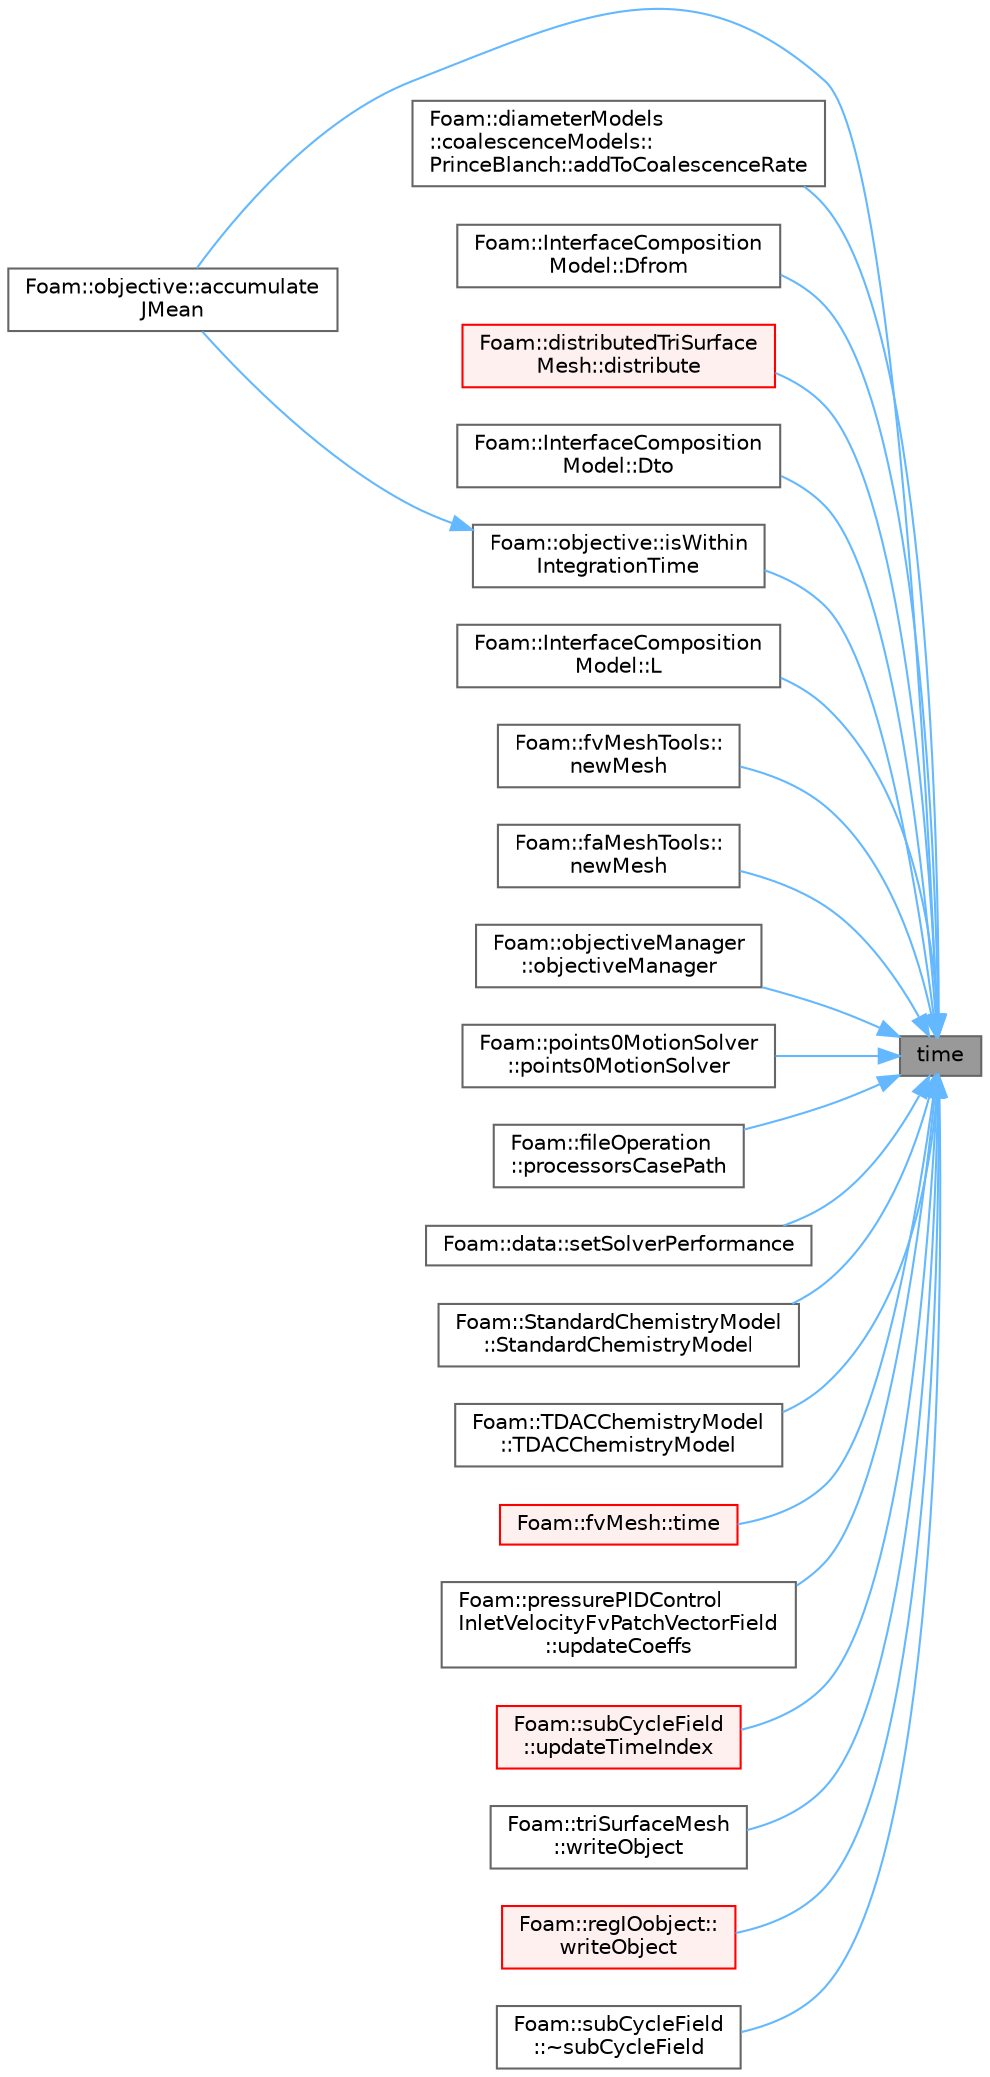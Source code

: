 digraph "time"
{
 // LATEX_PDF_SIZE
  bgcolor="transparent";
  edge [fontname=Helvetica,fontsize=10,labelfontname=Helvetica,labelfontsize=10];
  node [fontname=Helvetica,fontsize=10,shape=box,height=0.2,width=0.4];
  rankdir="RL";
  Node1 [id="Node000001",label="time",height=0.2,width=0.4,color="gray40", fillcolor="grey60", style="filled", fontcolor="black",tooltip=" "];
  Node1 -> Node2 [id="edge1_Node000001_Node000002",dir="back",color="steelblue1",style="solid",tooltip=" "];
  Node2 [id="Node000002",label="Foam::objective::accumulate\lJMean",height=0.2,width=0.4,color="grey40", fillcolor="white", style="filled",URL="$classFoam_1_1objective.html#a23abeee728674fdfc1c34d3ab52004da",tooltip=" "];
  Node1 -> Node3 [id="edge2_Node000001_Node000003",dir="back",color="steelblue1",style="solid",tooltip=" "];
  Node3 [id="Node000003",label="Foam::diameterModels\l::coalescenceModels::\lPrinceBlanch::addToCoalescenceRate",height=0.2,width=0.4,color="grey40", fillcolor="white", style="filled",URL="$classFoam_1_1diameterModels_1_1coalescenceModels_1_1PrinceBlanch.html#a0a4425cc9fa19c33446c73aa21e8dc7d",tooltip=" "];
  Node1 -> Node4 [id="edge3_Node000001_Node000004",dir="back",color="steelblue1",style="solid",tooltip=" "];
  Node4 [id="Node000004",label="Foam::InterfaceComposition\lModel::Dfrom",height=0.2,width=0.4,color="grey40", fillcolor="white", style="filled",URL="$classFoam_1_1InterfaceCompositionModel.html#a49fdc69e03c96d9f872cefb5667ce52c",tooltip=" "];
  Node1 -> Node5 [id="edge4_Node000001_Node000005",dir="back",color="steelblue1",style="solid",tooltip=" "];
  Node5 [id="Node000005",label="Foam::distributedTriSurface\lMesh::distribute",height=0.2,width=0.4,color="red", fillcolor="#FFF0F0", style="filled",URL="$classFoam_1_1distributedTriSurfaceMesh.html#a30b981a389a43e4853d4dec45e4e5edb",tooltip=" "];
  Node1 -> Node8 [id="edge5_Node000001_Node000008",dir="back",color="steelblue1",style="solid",tooltip=" "];
  Node8 [id="Node000008",label="Foam::InterfaceComposition\lModel::Dto",height=0.2,width=0.4,color="grey40", fillcolor="white", style="filled",URL="$classFoam_1_1InterfaceCompositionModel.html#a19616dc59cc84df5a0a8d60177ed259c",tooltip=" "];
  Node1 -> Node9 [id="edge6_Node000001_Node000009",dir="back",color="steelblue1",style="solid",tooltip=" "];
  Node9 [id="Node000009",label="Foam::objective::isWithin\lIntegrationTime",height=0.2,width=0.4,color="grey40", fillcolor="white", style="filled",URL="$classFoam_1_1objective.html#aecd914d3b94d4e452ff9d21d6e80f58f",tooltip=" "];
  Node9 -> Node2 [id="edge7_Node000009_Node000002",dir="back",color="steelblue1",style="solid",tooltip=" "];
  Node1 -> Node10 [id="edge8_Node000001_Node000010",dir="back",color="steelblue1",style="solid",tooltip=" "];
  Node10 [id="Node000010",label="Foam::InterfaceComposition\lModel::L",height=0.2,width=0.4,color="grey40", fillcolor="white", style="filled",URL="$classFoam_1_1InterfaceCompositionModel.html#a7e1156a748bdbf99f15e8503d4f62809",tooltip=" "];
  Node1 -> Node11 [id="edge9_Node000001_Node000011",dir="back",color="steelblue1",style="solid",tooltip=" "];
  Node11 [id="Node000011",label="Foam::fvMeshTools::\lnewMesh",height=0.2,width=0.4,color="grey40", fillcolor="white", style="filled",URL="$classFoam_1_1fvMeshTools.html#a5a5aeacedb38e24c795395006292ae22",tooltip=" "];
  Node1 -> Node12 [id="edge10_Node000001_Node000012",dir="back",color="steelblue1",style="solid",tooltip=" "];
  Node12 [id="Node000012",label="Foam::faMeshTools::\lnewMesh",height=0.2,width=0.4,color="grey40", fillcolor="white", style="filled",URL="$classFoam_1_1faMeshTools.html#ad6c86a391697ecc199384e0bff08dee0",tooltip=" "];
  Node1 -> Node13 [id="edge11_Node000001_Node000013",dir="back",color="steelblue1",style="solid",tooltip=" "];
  Node13 [id="Node000013",label="Foam::objectiveManager\l::objectiveManager",height=0.2,width=0.4,color="grey40", fillcolor="white", style="filled",URL="$classFoam_1_1objectiveManager.html#ace946a222423e51ee454eaece15f1adb",tooltip=" "];
  Node1 -> Node14 [id="edge12_Node000001_Node000014",dir="back",color="steelblue1",style="solid",tooltip=" "];
  Node14 [id="Node000014",label="Foam::points0MotionSolver\l::points0MotionSolver",height=0.2,width=0.4,color="grey40", fillcolor="white", style="filled",URL="$classFoam_1_1points0MotionSolver.html#a2c56010d9d040b8468bb6a3e6beb7ebd",tooltip=" "];
  Node1 -> Node15 [id="edge13_Node000001_Node000015",dir="back",color="steelblue1",style="solid",tooltip=" "];
  Node15 [id="Node000015",label="Foam::fileOperation\l::processorsCasePath",height=0.2,width=0.4,color="grey40", fillcolor="white", style="filled",URL="$classFoam_1_1fileOperation.html#a7d5482dfac479c25e51715223398bd5b",tooltip=" "];
  Node1 -> Node16 [id="edge14_Node000001_Node000016",dir="back",color="steelblue1",style="solid",tooltip=" "];
  Node16 [id="Node000016",label="Foam::data::setSolverPerformance",height=0.2,width=0.4,color="grey40", fillcolor="white", style="filled",URL="$classFoam_1_1data.html#aebcc320f1e29aba812efc7da782d46d8",tooltip=" "];
  Node1 -> Node17 [id="edge15_Node000001_Node000017",dir="back",color="steelblue1",style="solid",tooltip=" "];
  Node17 [id="Node000017",label="Foam::StandardChemistryModel\l::StandardChemistryModel",height=0.2,width=0.4,color="grey40", fillcolor="white", style="filled",URL="$classFoam_1_1StandardChemistryModel.html#ad14d3202239a72fc75a37013ad64694c",tooltip=" "];
  Node1 -> Node18 [id="edge16_Node000001_Node000018",dir="back",color="steelblue1",style="solid",tooltip=" "];
  Node18 [id="Node000018",label="Foam::TDACChemistryModel\l::TDACChemistryModel",height=0.2,width=0.4,color="grey40", fillcolor="white", style="filled",URL="$classFoam_1_1TDACChemistryModel.html#a984f481d44faf71c0b39052325ad5585",tooltip=" "];
  Node1 -> Node19 [id="edge17_Node000001_Node000019",dir="back",color="steelblue1",style="solid",tooltip=" "];
  Node19 [id="Node000019",label="Foam::fvMesh::time",height=0.2,width=0.4,color="red", fillcolor="#FFF0F0", style="filled",URL="$classFoam_1_1fvMesh.html#a2abfb6ffb81a9ffbf408030674873052",tooltip=" "];
  Node1 -> Node140 [id="edge18_Node000001_Node000140",dir="back",color="steelblue1",style="solid",tooltip=" "];
  Node140 [id="Node000140",label="Foam::pressurePIDControl\lInletVelocityFvPatchVectorField\l::updateCoeffs",height=0.2,width=0.4,color="grey40", fillcolor="white", style="filled",URL="$classFoam_1_1pressurePIDControlInletVelocityFvPatchVectorField.html#a7e24eafac629d3733181cd942d4c902f",tooltip=" "];
  Node1 -> Node141 [id="edge19_Node000001_Node000141",dir="back",color="steelblue1",style="solid",tooltip=" "];
  Node141 [id="Node000141",label="Foam::subCycleField\l::updateTimeIndex",height=0.2,width=0.4,color="red", fillcolor="#FFF0F0", style="filled",URL="$classFoam_1_1subCycleField.html#a2aeaf6e50148c439a323768878819794",tooltip=" "];
  Node1 -> Node143 [id="edge20_Node000001_Node000143",dir="back",color="steelblue1",style="solid",tooltip=" "];
  Node143 [id="Node000143",label="Foam::triSurfaceMesh\l::writeObject",height=0.2,width=0.4,color="grey40", fillcolor="white", style="filled",URL="$classFoam_1_1triSurfaceMesh.html#a082ebf89bb059ba2339eb48158b814a7",tooltip=" "];
  Node1 -> Node144 [id="edge21_Node000001_Node000144",dir="back",color="steelblue1",style="solid",tooltip=" "];
  Node144 [id="Node000144",label="Foam::regIOobject::\lwriteObject",height=0.2,width=0.4,color="red", fillcolor="#FFF0F0", style="filled",URL="$classFoam_1_1regIOobject.html#a082ebf89bb059ba2339eb48158b814a7",tooltip=" "];
  Node1 -> Node155 [id="edge22_Node000001_Node000155",dir="back",color="steelblue1",style="solid",tooltip=" "];
  Node155 [id="Node000155",label="Foam::subCycleField\l::~subCycleField",height=0.2,width=0.4,color="grey40", fillcolor="white", style="filled",URL="$classFoam_1_1subCycleField.html#a54b8b7d600687b3af2894ee7b62fc962",tooltip=" "];
}
